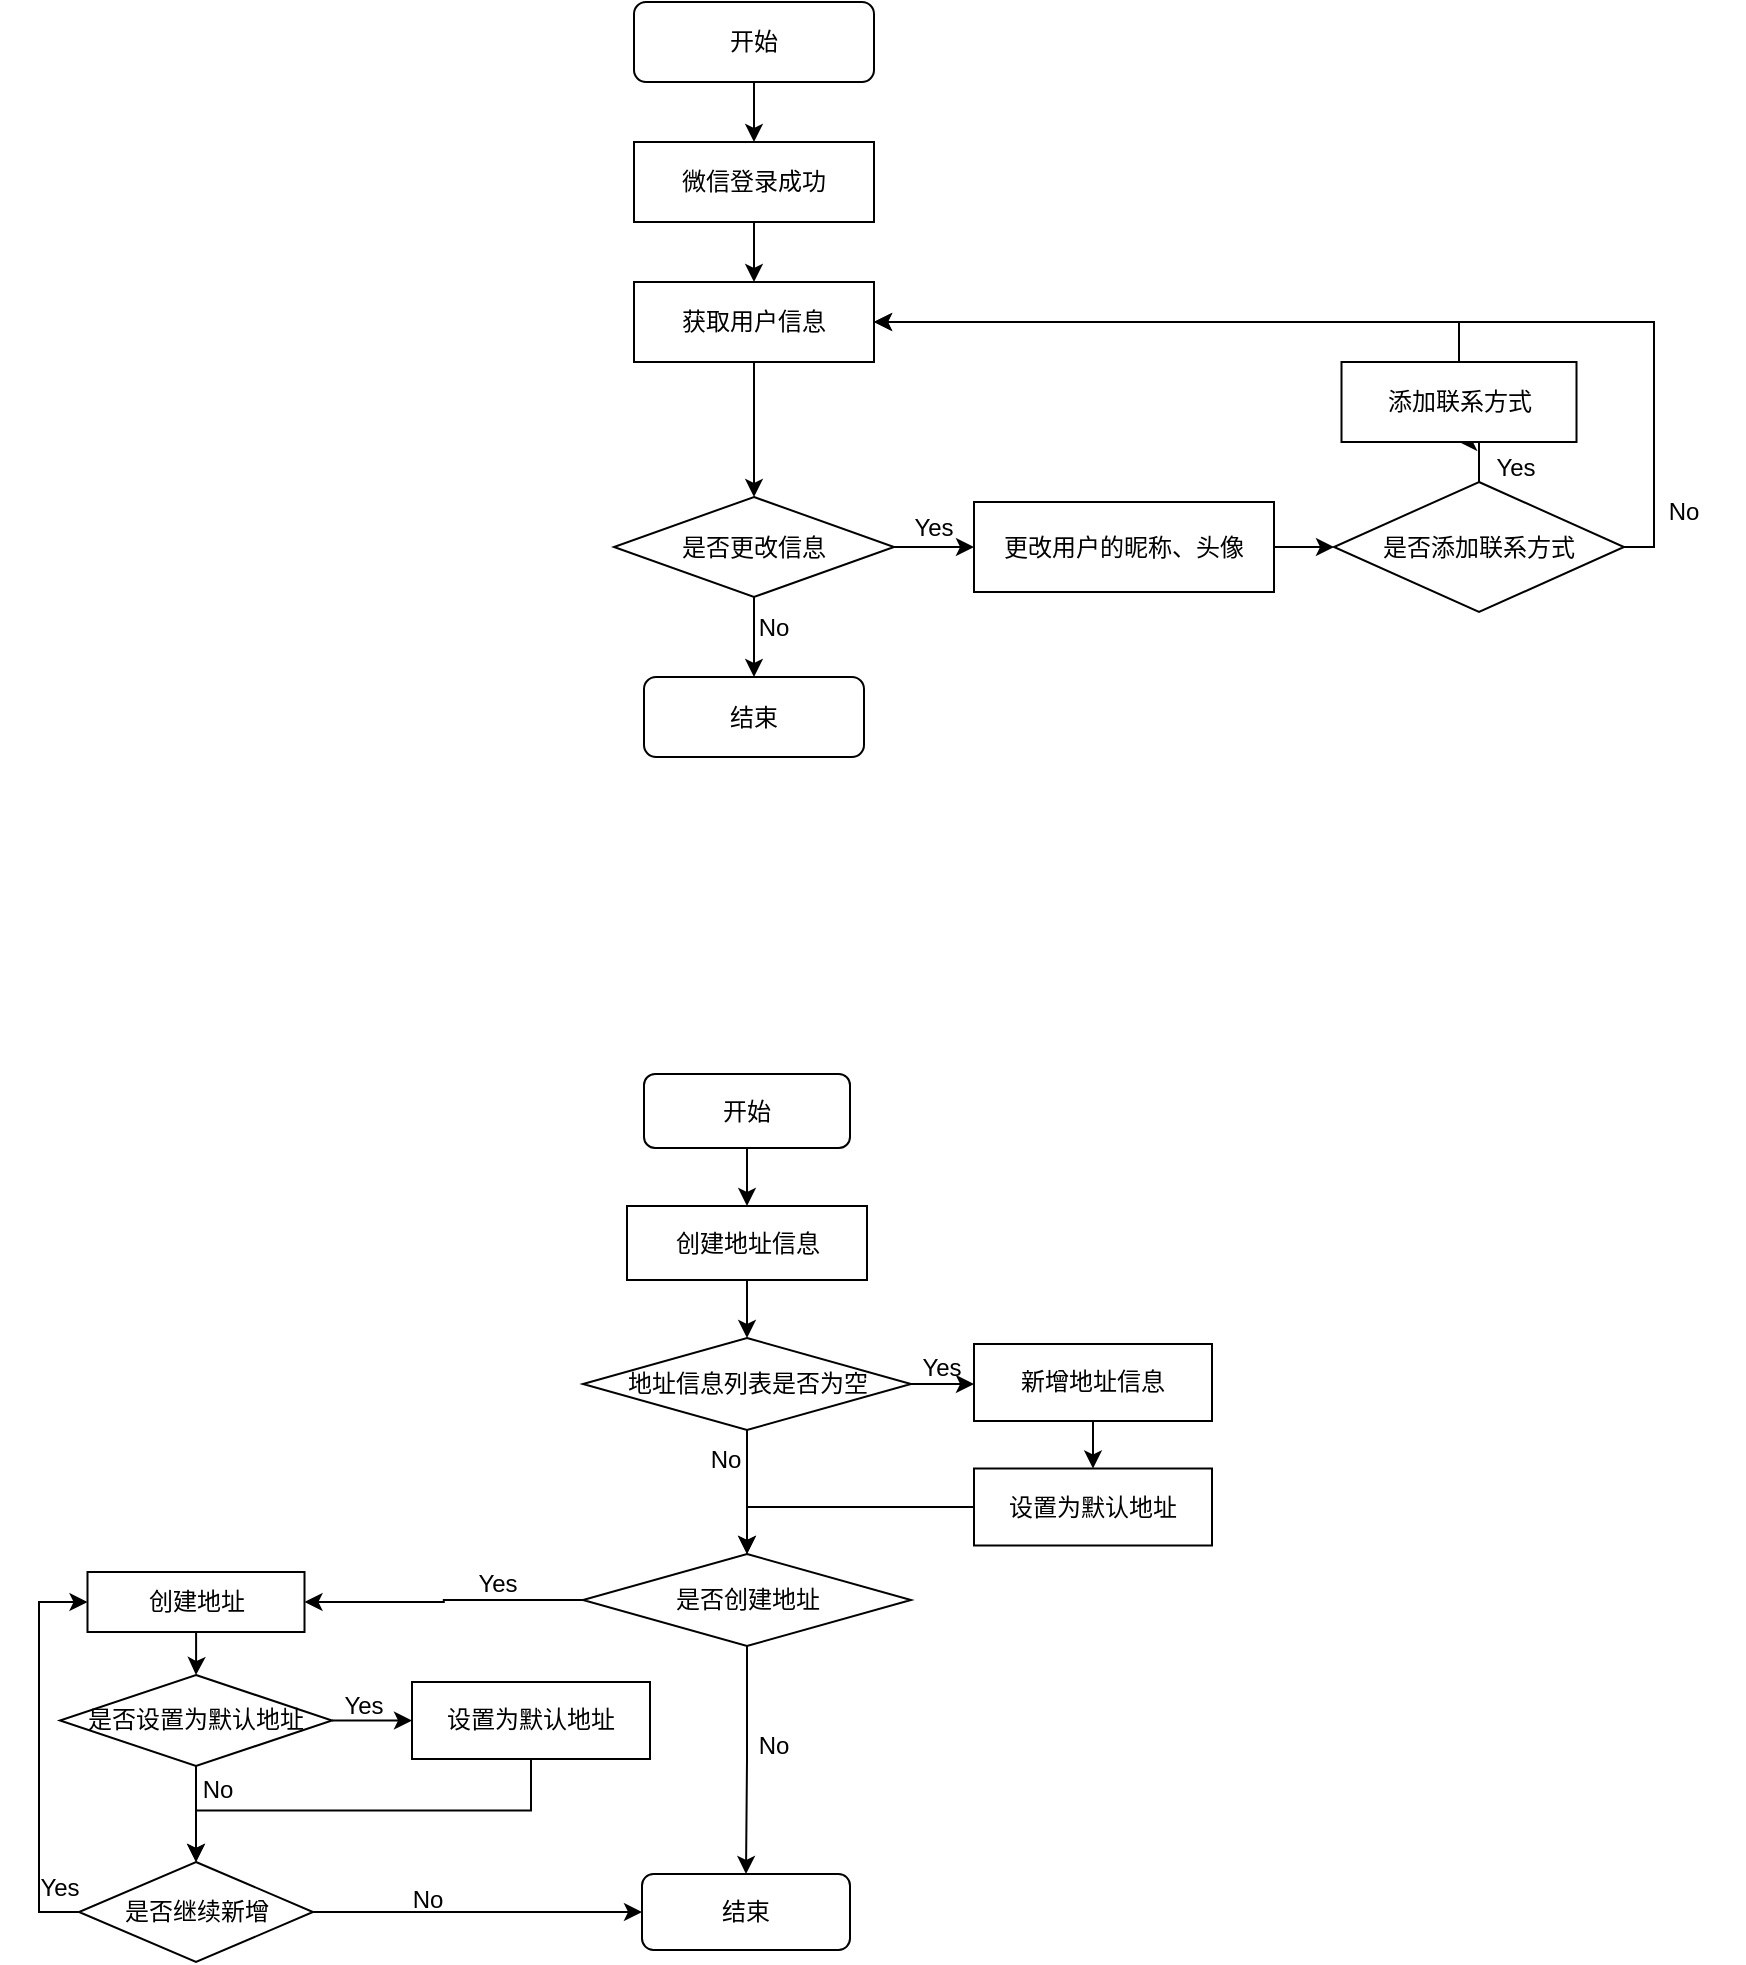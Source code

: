 <mxfile version="21.2.9" type="github">
  <diagram name="第 1 页" id="RlWZeVxbSCyFYhmraY84">
    <mxGraphModel dx="1005" dy="553" grid="0" gridSize="10" guides="1" tooltips="1" connect="1" arrows="1" fold="1" page="1" pageScale="1" pageWidth="2339" pageHeight="3300" math="0" shadow="0">
      <root>
        <mxCell id="0" />
        <mxCell id="1" parent="0" />
        <mxCell id="Q6u1RQT22QvjaH7tqVDj-3" style="edgeStyle=orthogonalEdgeStyle;rounded=0;orthogonalLoop=1;jettySize=auto;html=1;exitX=0.5;exitY=1;exitDx=0;exitDy=0;entryX=0.5;entryY=0;entryDx=0;entryDy=0;" edge="1" parent="1" source="Q6u1RQT22QvjaH7tqVDj-1" target="Q6u1RQT22QvjaH7tqVDj-2">
          <mxGeometry relative="1" as="geometry" />
        </mxCell>
        <mxCell id="Q6u1RQT22QvjaH7tqVDj-1" value="开始" style="rounded=1;whiteSpace=wrap;html=1;" vertex="1" parent="1">
          <mxGeometry x="500" y="190" width="120" height="40" as="geometry" />
        </mxCell>
        <mxCell id="Q6u1RQT22QvjaH7tqVDj-7" value="" style="edgeStyle=orthogonalEdgeStyle;rounded=0;orthogonalLoop=1;jettySize=auto;html=1;" edge="1" parent="1" source="Q6u1RQT22QvjaH7tqVDj-2" target="Q6u1RQT22QvjaH7tqVDj-6">
          <mxGeometry relative="1" as="geometry" />
        </mxCell>
        <mxCell id="Q6u1RQT22QvjaH7tqVDj-2" value="微信登录成功" style="rounded=0;whiteSpace=wrap;html=1;" vertex="1" parent="1">
          <mxGeometry x="500" y="260" width="120" height="40" as="geometry" />
        </mxCell>
        <mxCell id="Q6u1RQT22QvjaH7tqVDj-9" value="" style="edgeStyle=orthogonalEdgeStyle;rounded=0;orthogonalLoop=1;jettySize=auto;html=1;" edge="1" parent="1" source="Q6u1RQT22QvjaH7tqVDj-6" target="Q6u1RQT22QvjaH7tqVDj-8">
          <mxGeometry relative="1" as="geometry" />
        </mxCell>
        <mxCell id="Q6u1RQT22QvjaH7tqVDj-6" value="获取用户信息" style="whiteSpace=wrap;html=1;rounded=0;" vertex="1" parent="1">
          <mxGeometry x="500" y="330" width="120" height="40" as="geometry" />
        </mxCell>
        <mxCell id="Q6u1RQT22QvjaH7tqVDj-12" value="" style="edgeStyle=orthogonalEdgeStyle;rounded=0;orthogonalLoop=1;jettySize=auto;html=1;" edge="1" parent="1" source="Q6u1RQT22QvjaH7tqVDj-8" target="Q6u1RQT22QvjaH7tqVDj-11">
          <mxGeometry relative="1" as="geometry" />
        </mxCell>
        <mxCell id="Q6u1RQT22QvjaH7tqVDj-22" style="edgeStyle=orthogonalEdgeStyle;rounded=0;orthogonalLoop=1;jettySize=auto;html=1;exitX=0.5;exitY=1;exitDx=0;exitDy=0;entryX=0.5;entryY=0;entryDx=0;entryDy=0;" edge="1" parent="1" source="Q6u1RQT22QvjaH7tqVDj-8" target="Q6u1RQT22QvjaH7tqVDj-21">
          <mxGeometry relative="1" as="geometry" />
        </mxCell>
        <mxCell id="Q6u1RQT22QvjaH7tqVDj-8" value="是否更改信息" style="rhombus;whiteSpace=wrap;html=1;rounded=0;" vertex="1" parent="1">
          <mxGeometry x="490" y="437.5" width="140" height="50" as="geometry" />
        </mxCell>
        <mxCell id="Q6u1RQT22QvjaH7tqVDj-14" value="" style="edgeStyle=orthogonalEdgeStyle;rounded=0;orthogonalLoop=1;jettySize=auto;html=1;" edge="1" parent="1" source="Q6u1RQT22QvjaH7tqVDj-11" target="Q6u1RQT22QvjaH7tqVDj-13">
          <mxGeometry relative="1" as="geometry" />
        </mxCell>
        <mxCell id="Q6u1RQT22QvjaH7tqVDj-11" value="更改用户的昵称、头像" style="whiteSpace=wrap;html=1;rounded=0;" vertex="1" parent="1">
          <mxGeometry x="670" y="440" width="150" height="45" as="geometry" />
        </mxCell>
        <mxCell id="Q6u1RQT22QvjaH7tqVDj-17" value="" style="edgeStyle=orthogonalEdgeStyle;rounded=0;orthogonalLoop=1;jettySize=auto;html=1;" edge="1" parent="1" source="Q6u1RQT22QvjaH7tqVDj-13" target="Q6u1RQT22QvjaH7tqVDj-16">
          <mxGeometry relative="1" as="geometry" />
        </mxCell>
        <mxCell id="Q6u1RQT22QvjaH7tqVDj-18" style="edgeStyle=orthogonalEdgeStyle;rounded=0;orthogonalLoop=1;jettySize=auto;html=1;exitX=1;exitY=0.5;exitDx=0;exitDy=0;entryX=1;entryY=0.5;entryDx=0;entryDy=0;" edge="1" parent="1" source="Q6u1RQT22QvjaH7tqVDj-13" target="Q6u1RQT22QvjaH7tqVDj-6">
          <mxGeometry relative="1" as="geometry">
            <Array as="points">
              <mxPoint x="1010" y="463" />
              <mxPoint x="1010" y="350" />
            </Array>
          </mxGeometry>
        </mxCell>
        <mxCell id="Q6u1RQT22QvjaH7tqVDj-13" value="是否添加联系方式" style="rhombus;whiteSpace=wrap;html=1;rounded=0;" vertex="1" parent="1">
          <mxGeometry x="850" y="430" width="145" height="65" as="geometry" />
        </mxCell>
        <mxCell id="Q6u1RQT22QvjaH7tqVDj-19" style="edgeStyle=orthogonalEdgeStyle;rounded=0;orthogonalLoop=1;jettySize=auto;html=1;exitX=0.5;exitY=0;exitDx=0;exitDy=0;" edge="1" parent="1" source="Q6u1RQT22QvjaH7tqVDj-16" target="Q6u1RQT22QvjaH7tqVDj-6">
          <mxGeometry relative="1" as="geometry" />
        </mxCell>
        <mxCell id="Q6u1RQT22QvjaH7tqVDj-16" value="添加联系方式" style="whiteSpace=wrap;html=1;rounded=0;" vertex="1" parent="1">
          <mxGeometry x="853.75" y="370" width="117.5" height="40" as="geometry" />
        </mxCell>
        <mxCell id="Q6u1RQT22QvjaH7tqVDj-21" value="结束" style="rounded=1;whiteSpace=wrap;html=1;" vertex="1" parent="1">
          <mxGeometry x="505" y="527.5" width="110" height="40" as="geometry" />
        </mxCell>
        <mxCell id="Q6u1RQT22QvjaH7tqVDj-23" value="Yes" style="text;html=1;strokeColor=none;fillColor=none;align=center;verticalAlign=middle;whiteSpace=wrap;rounded=0;" vertex="1" parent="1">
          <mxGeometry x="620" y="437.5" width="60" height="30" as="geometry" />
        </mxCell>
        <mxCell id="Q6u1RQT22QvjaH7tqVDj-24" value="No" style="text;html=1;strokeColor=none;fillColor=none;align=center;verticalAlign=middle;whiteSpace=wrap;rounded=0;" vertex="1" parent="1">
          <mxGeometry x="540" y="487.5" width="60" height="30" as="geometry" />
        </mxCell>
        <mxCell id="Q6u1RQT22QvjaH7tqVDj-25" value="Yes" style="text;html=1;strokeColor=none;fillColor=none;align=center;verticalAlign=middle;whiteSpace=wrap;rounded=0;" vertex="1" parent="1">
          <mxGeometry x="911.25" y="407.5" width="60" height="30" as="geometry" />
        </mxCell>
        <mxCell id="Q6u1RQT22QvjaH7tqVDj-28" value="No" style="text;html=1;strokeColor=none;fillColor=none;align=center;verticalAlign=middle;whiteSpace=wrap;rounded=0;" vertex="1" parent="1">
          <mxGeometry x="995" y="430" width="60" height="30" as="geometry" />
        </mxCell>
        <mxCell id="Q6u1RQT22QvjaH7tqVDj-56" style="edgeStyle=orthogonalEdgeStyle;rounded=0;orthogonalLoop=1;jettySize=auto;html=1;exitX=0.5;exitY=1;exitDx=0;exitDy=0;entryX=0.5;entryY=0;entryDx=0;entryDy=0;" edge="1" parent="1" source="Q6u1RQT22QvjaH7tqVDj-29" target="Q6u1RQT22QvjaH7tqVDj-55">
          <mxGeometry relative="1" as="geometry" />
        </mxCell>
        <mxCell id="Q6u1RQT22QvjaH7tqVDj-29" value="开始" style="rounded=1;whiteSpace=wrap;html=1;" vertex="1" parent="1">
          <mxGeometry x="505" y="726" width="103" height="37" as="geometry" />
        </mxCell>
        <mxCell id="Q6u1RQT22QvjaH7tqVDj-80" style="edgeStyle=orthogonalEdgeStyle;rounded=0;orthogonalLoop=1;jettySize=auto;html=1;exitX=1;exitY=0.5;exitDx=0;exitDy=0;entryX=0;entryY=0.5;entryDx=0;entryDy=0;" edge="1" parent="1" source="Q6u1RQT22QvjaH7tqVDj-46" target="Q6u1RQT22QvjaH7tqVDj-77">
          <mxGeometry relative="1" as="geometry" />
        </mxCell>
        <mxCell id="Q6u1RQT22QvjaH7tqVDj-89" style="edgeStyle=orthogonalEdgeStyle;rounded=0;orthogonalLoop=1;jettySize=auto;html=1;exitX=0;exitY=0.5;exitDx=0;exitDy=0;entryX=0;entryY=0.5;entryDx=0;entryDy=0;" edge="1" parent="1" source="Q6u1RQT22QvjaH7tqVDj-46" target="Q6u1RQT22QvjaH7tqVDj-69">
          <mxGeometry relative="1" as="geometry" />
        </mxCell>
        <mxCell id="Q6u1RQT22QvjaH7tqVDj-46" value="是否继续新增" style="rhombus;whiteSpace=wrap;html=1;" vertex="1" parent="1">
          <mxGeometry x="222.5" y="1120" width="117" height="50" as="geometry" />
        </mxCell>
        <mxCell id="Q6u1RQT22QvjaH7tqVDj-58" style="edgeStyle=orthogonalEdgeStyle;rounded=0;orthogonalLoop=1;jettySize=auto;html=1;exitX=1;exitY=0.5;exitDx=0;exitDy=0;entryX=0;entryY=0.5;entryDx=0;entryDy=0;" edge="1" parent="1" source="Q6u1RQT22QvjaH7tqVDj-54" target="Q6u1RQT22QvjaH7tqVDj-59">
          <mxGeometry relative="1" as="geometry">
            <mxPoint x="694.858" y="894.5" as="targetPoint" />
          </mxGeometry>
        </mxCell>
        <mxCell id="Q6u1RQT22QvjaH7tqVDj-68" value="" style="edgeStyle=orthogonalEdgeStyle;rounded=0;orthogonalLoop=1;jettySize=auto;html=1;" edge="1" parent="1" source="Q6u1RQT22QvjaH7tqVDj-54" target="Q6u1RQT22QvjaH7tqVDj-67">
          <mxGeometry relative="1" as="geometry" />
        </mxCell>
        <mxCell id="Q6u1RQT22QvjaH7tqVDj-54" value="地址信息列表是否为空" style="rhombus;whiteSpace=wrap;html=1;" vertex="1" parent="1">
          <mxGeometry x="474.5" y="858" width="164" height="46" as="geometry" />
        </mxCell>
        <mxCell id="Q6u1RQT22QvjaH7tqVDj-57" style="edgeStyle=orthogonalEdgeStyle;rounded=0;orthogonalLoop=1;jettySize=auto;html=1;exitX=0.5;exitY=1;exitDx=0;exitDy=0;entryX=0.5;entryY=0;entryDx=0;entryDy=0;" edge="1" parent="1" source="Q6u1RQT22QvjaH7tqVDj-55" target="Q6u1RQT22QvjaH7tqVDj-54">
          <mxGeometry relative="1" as="geometry" />
        </mxCell>
        <mxCell id="Q6u1RQT22QvjaH7tqVDj-55" value="创建地址信息" style="whiteSpace=wrap;html=1;" vertex="1" parent="1">
          <mxGeometry x="496.5" y="792" width="120" height="37" as="geometry" />
        </mxCell>
        <mxCell id="Q6u1RQT22QvjaH7tqVDj-63" value="" style="edgeStyle=orthogonalEdgeStyle;rounded=0;orthogonalLoop=1;jettySize=auto;html=1;" edge="1" parent="1" source="Q6u1RQT22QvjaH7tqVDj-59" target="Q6u1RQT22QvjaH7tqVDj-62">
          <mxGeometry relative="1" as="geometry" />
        </mxCell>
        <mxCell id="Q6u1RQT22QvjaH7tqVDj-59" value="新增地址信息" style="rounded=0;whiteSpace=wrap;html=1;" vertex="1" parent="1">
          <mxGeometry x="670" y="861" width="119" height="38.5" as="geometry" />
        </mxCell>
        <mxCell id="Q6u1RQT22QvjaH7tqVDj-81" style="edgeStyle=orthogonalEdgeStyle;rounded=0;orthogonalLoop=1;jettySize=auto;html=1;exitX=0;exitY=0.5;exitDx=0;exitDy=0;entryX=0.5;entryY=0;entryDx=0;entryDy=0;" edge="1" parent="1" source="Q6u1RQT22QvjaH7tqVDj-62" target="Q6u1RQT22QvjaH7tqVDj-67">
          <mxGeometry relative="1" as="geometry" />
        </mxCell>
        <mxCell id="Q6u1RQT22QvjaH7tqVDj-62" value="设置为默认地址" style="rounded=0;whiteSpace=wrap;html=1;" vertex="1" parent="1">
          <mxGeometry x="670" y="923.25" width="119" height="38.5" as="geometry" />
        </mxCell>
        <mxCell id="Q6u1RQT22QvjaH7tqVDj-70" value="" style="edgeStyle=orthogonalEdgeStyle;rounded=0;orthogonalLoop=1;jettySize=auto;html=1;" edge="1" parent="1" source="Q6u1RQT22QvjaH7tqVDj-67" target="Q6u1RQT22QvjaH7tqVDj-69">
          <mxGeometry relative="1" as="geometry" />
        </mxCell>
        <mxCell id="Q6u1RQT22QvjaH7tqVDj-78" style="edgeStyle=orthogonalEdgeStyle;rounded=0;orthogonalLoop=1;jettySize=auto;html=1;exitX=0.5;exitY=1;exitDx=0;exitDy=0;entryX=0.5;entryY=0;entryDx=0;entryDy=0;" edge="1" parent="1" source="Q6u1RQT22QvjaH7tqVDj-67" target="Q6u1RQT22QvjaH7tqVDj-77">
          <mxGeometry relative="1" as="geometry" />
        </mxCell>
        <mxCell id="Q6u1RQT22QvjaH7tqVDj-67" value="是否创建地址" style="rhombus;whiteSpace=wrap;html=1;" vertex="1" parent="1">
          <mxGeometry x="474.5" y="966" width="164" height="46" as="geometry" />
        </mxCell>
        <mxCell id="Q6u1RQT22QvjaH7tqVDj-72" value="" style="edgeStyle=orthogonalEdgeStyle;rounded=0;orthogonalLoop=1;jettySize=auto;html=1;" edge="1" parent="1" source="Q6u1RQT22QvjaH7tqVDj-69" target="Q6u1RQT22QvjaH7tqVDj-71">
          <mxGeometry relative="1" as="geometry" />
        </mxCell>
        <mxCell id="Q6u1RQT22QvjaH7tqVDj-69" value="创建地址" style="whiteSpace=wrap;html=1;" vertex="1" parent="1">
          <mxGeometry x="226.75" y="975" width="108.5" height="30" as="geometry" />
        </mxCell>
        <mxCell id="Q6u1RQT22QvjaH7tqVDj-86" style="edgeStyle=orthogonalEdgeStyle;rounded=0;orthogonalLoop=1;jettySize=auto;html=1;exitX=0.5;exitY=1;exitDx=0;exitDy=0;" edge="1" parent="1" source="Q6u1RQT22QvjaH7tqVDj-71" target="Q6u1RQT22QvjaH7tqVDj-46">
          <mxGeometry relative="1" as="geometry" />
        </mxCell>
        <mxCell id="Q6u1RQT22QvjaH7tqVDj-87" style="edgeStyle=orthogonalEdgeStyle;rounded=0;orthogonalLoop=1;jettySize=auto;html=1;exitX=1;exitY=0.5;exitDx=0;exitDy=0;entryX=0;entryY=0.5;entryDx=0;entryDy=0;" edge="1" parent="1" source="Q6u1RQT22QvjaH7tqVDj-71" target="Q6u1RQT22QvjaH7tqVDj-85">
          <mxGeometry relative="1" as="geometry" />
        </mxCell>
        <mxCell id="Q6u1RQT22QvjaH7tqVDj-71" value="是否设置为默认地址" style="rhombus;whiteSpace=wrap;html=1;" vertex="1" parent="1">
          <mxGeometry x="213" y="1026.5" width="136" height="45.5" as="geometry" />
        </mxCell>
        <mxCell id="Q6u1RQT22QvjaH7tqVDj-77" value="结束" style="rounded=1;whiteSpace=wrap;html=1;" vertex="1" parent="1">
          <mxGeometry x="504" y="1126" width="104" height="38" as="geometry" />
        </mxCell>
        <mxCell id="Q6u1RQT22QvjaH7tqVDj-88" style="edgeStyle=orthogonalEdgeStyle;rounded=0;orthogonalLoop=1;jettySize=auto;html=1;exitX=0.5;exitY=1;exitDx=0;exitDy=0;entryX=0.5;entryY=0;entryDx=0;entryDy=0;" edge="1" parent="1" source="Q6u1RQT22QvjaH7tqVDj-85" target="Q6u1RQT22QvjaH7tqVDj-46">
          <mxGeometry relative="1" as="geometry" />
        </mxCell>
        <mxCell id="Q6u1RQT22QvjaH7tqVDj-85" value="设置为默认地址" style="rounded=0;whiteSpace=wrap;html=1;" vertex="1" parent="1">
          <mxGeometry x="389" y="1030" width="119" height="38.5" as="geometry" />
        </mxCell>
        <mxCell id="Q6u1RQT22QvjaH7tqVDj-91" value="Yes" style="text;html=1;strokeColor=none;fillColor=none;align=center;verticalAlign=middle;whiteSpace=wrap;rounded=0;" vertex="1" parent="1">
          <mxGeometry x="624" y="858" width="60" height="30" as="geometry" />
        </mxCell>
        <mxCell id="Q6u1RQT22QvjaH7tqVDj-93" value="No" style="text;html=1;strokeColor=none;fillColor=none;align=center;verticalAlign=middle;whiteSpace=wrap;rounded=0;" vertex="1" parent="1">
          <mxGeometry x="516" y="904" width="60" height="30" as="geometry" />
        </mxCell>
        <mxCell id="Q6u1RQT22QvjaH7tqVDj-94" value="Yes" style="text;html=1;strokeColor=none;fillColor=none;align=center;verticalAlign=middle;whiteSpace=wrap;rounded=0;" vertex="1" parent="1">
          <mxGeometry x="402" y="966" width="60" height="30" as="geometry" />
        </mxCell>
        <mxCell id="Q6u1RQT22QvjaH7tqVDj-95" value="No" style="text;html=1;strokeColor=none;fillColor=none;align=center;verticalAlign=middle;whiteSpace=wrap;rounded=0;" vertex="1" parent="1">
          <mxGeometry x="540" y="1047" width="60" height="30" as="geometry" />
        </mxCell>
        <mxCell id="Q6u1RQT22QvjaH7tqVDj-96" value="No" style="text;html=1;strokeColor=none;fillColor=none;align=center;verticalAlign=middle;whiteSpace=wrap;rounded=0;" vertex="1" parent="1">
          <mxGeometry x="367" y="1124" width="60" height="30" as="geometry" />
        </mxCell>
        <mxCell id="Q6u1RQT22QvjaH7tqVDj-97" value="Yes" style="text;html=1;strokeColor=none;fillColor=none;align=center;verticalAlign=middle;whiteSpace=wrap;rounded=0;" vertex="1" parent="1">
          <mxGeometry x="183" y="1118" width="60" height="30" as="geometry" />
        </mxCell>
        <mxCell id="Q6u1RQT22QvjaH7tqVDj-98" value="Yes" style="text;html=1;strokeColor=none;fillColor=none;align=center;verticalAlign=middle;whiteSpace=wrap;rounded=0;" vertex="1" parent="1">
          <mxGeometry x="335.25" y="1026.5" width="60" height="30" as="geometry" />
        </mxCell>
        <mxCell id="Q6u1RQT22QvjaH7tqVDj-99" value="No" style="text;html=1;strokeColor=none;fillColor=none;align=center;verticalAlign=middle;whiteSpace=wrap;rounded=0;" vertex="1" parent="1">
          <mxGeometry x="262" y="1068.5" width="60" height="30" as="geometry" />
        </mxCell>
      </root>
    </mxGraphModel>
  </diagram>
</mxfile>
